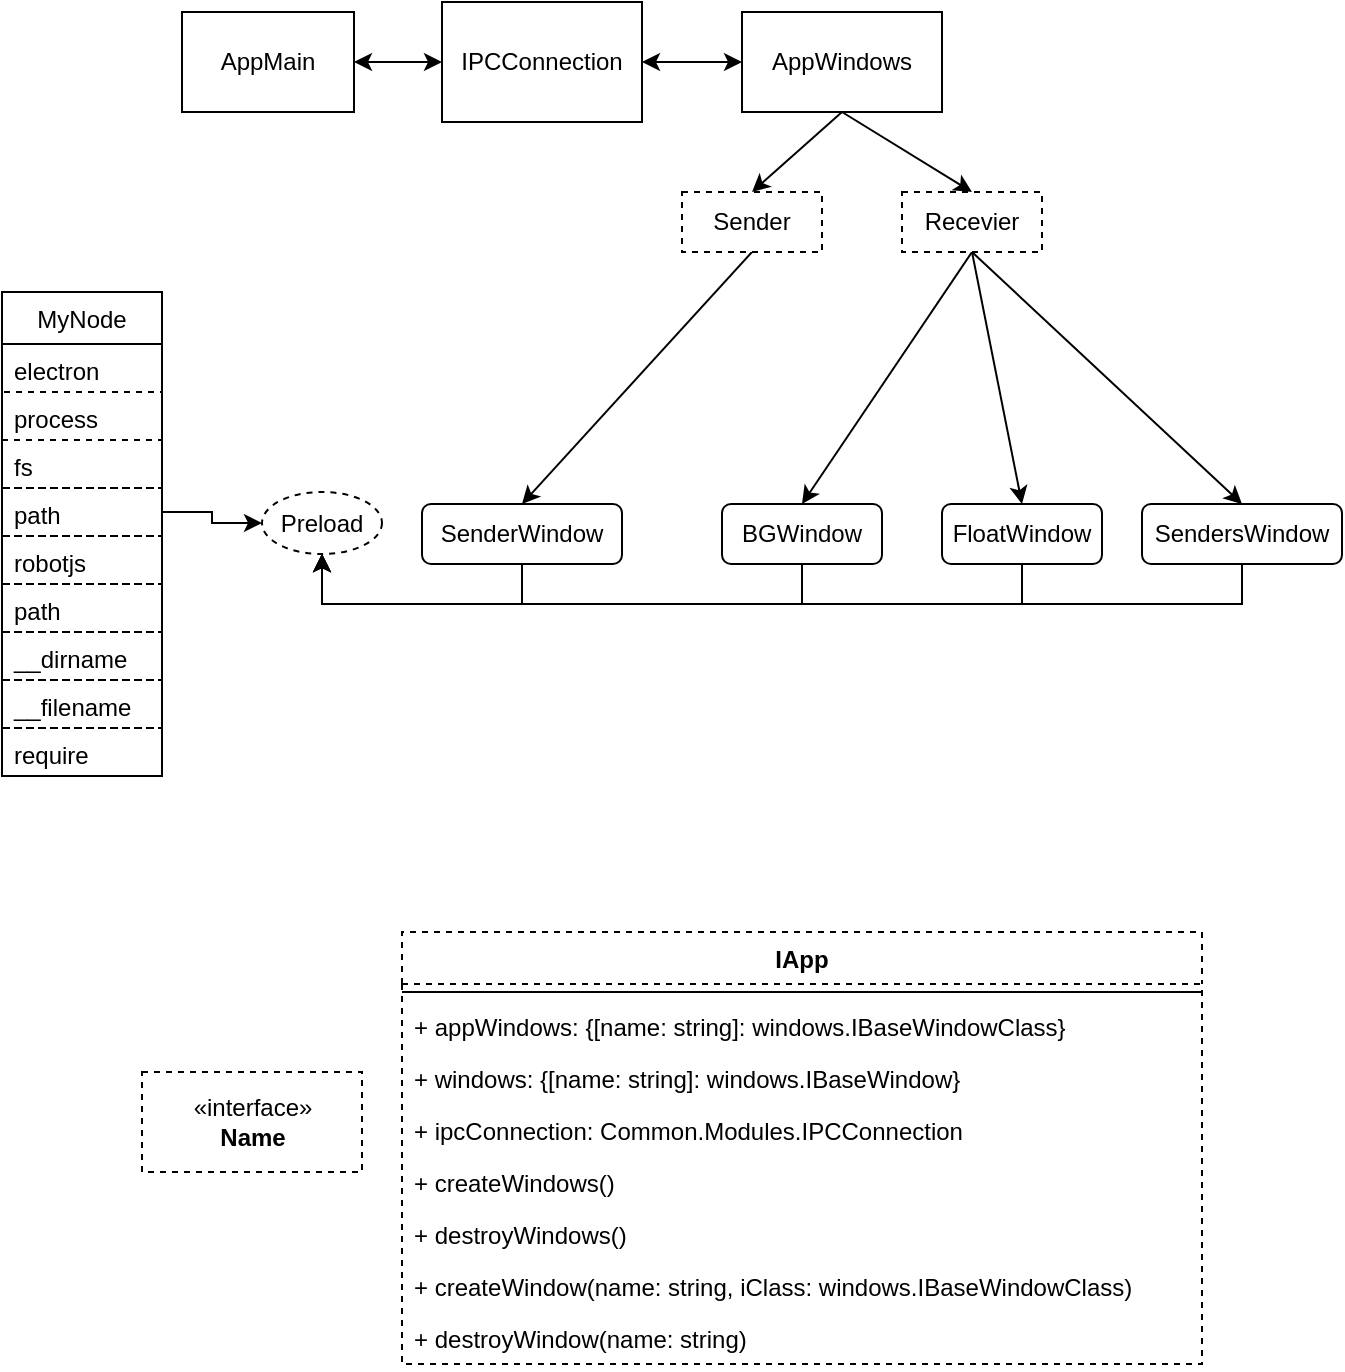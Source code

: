 <mxfile version="12.8.5" type="github">
  <diagram id="wjSjPYN3a7mQub9L3QAU" name="第 1 页">
    <mxGraphModel dx="782" dy="437" grid="1" gridSize="10" guides="1" tooltips="1" connect="1" arrows="1" fold="1" page="1" pageScale="1" pageWidth="827" pageHeight="1169" math="0" shadow="0">
      <root>
        <mxCell id="0" />
        <mxCell id="1" parent="0" />
        <mxCell id="Wfe6coBTv527p-xqTUNL-22" style="edgeStyle=none;rounded=0;orthogonalLoop=1;jettySize=auto;html=1;exitX=1;exitY=0.5;exitDx=0;exitDy=0;entryX=0;entryY=0.5;entryDx=0;entryDy=0;startArrow=classic;startFill=1;" parent="1" source="Wfe6coBTv527p-xqTUNL-1" target="Wfe6coBTv527p-xqTUNL-16" edge="1">
          <mxGeometry relative="1" as="geometry" />
        </mxCell>
        <mxCell id="Wfe6coBTv527p-xqTUNL-1" value="AppMain" style="rounded=0;whiteSpace=wrap;html=1;" parent="1" vertex="1">
          <mxGeometry x="110" y="40" width="86" height="50" as="geometry" />
        </mxCell>
        <mxCell id="Wfe6coBTv527p-xqTUNL-5" style="rounded=0;orthogonalLoop=1;jettySize=auto;html=1;exitX=0.5;exitY=1;exitDx=0;exitDy=0;entryX=0.5;entryY=0;entryDx=0;entryDy=0;" parent="1" source="Wfe6coBTv527p-xqTUNL-2" target="Wfe6coBTv527p-xqTUNL-3" edge="1">
          <mxGeometry relative="1" as="geometry">
            <mxPoint x="380" y="130" as="targetPoint" />
          </mxGeometry>
        </mxCell>
        <mxCell id="Wfe6coBTv527p-xqTUNL-7" style="rounded=0;orthogonalLoop=1;jettySize=auto;html=1;exitX=0.5;exitY=1;exitDx=0;exitDy=0;entryX=0.5;entryY=0;entryDx=0;entryDy=0;" parent="1" source="Wfe6coBTv527p-xqTUNL-2" target="Wfe6coBTv527p-xqTUNL-6" edge="1">
          <mxGeometry relative="1" as="geometry" />
        </mxCell>
        <mxCell id="Wfe6coBTv527p-xqTUNL-2" value="AppWindows" style="rounded=0;whiteSpace=wrap;html=1;" parent="1" vertex="1">
          <mxGeometry x="390" y="40" width="100" height="50" as="geometry" />
        </mxCell>
        <mxCell id="Wfe6coBTv527p-xqTUNL-24" style="edgeStyle=none;rounded=0;orthogonalLoop=1;jettySize=auto;html=1;exitX=0.5;exitY=1;exitDx=0;exitDy=0;entryX=0.5;entryY=0;entryDx=0;entryDy=0;startArrow=none;startFill=0;" parent="1" source="Wfe6coBTv527p-xqTUNL-3" target="Wfe6coBTv527p-xqTUNL-8" edge="1">
          <mxGeometry relative="1" as="geometry" />
        </mxCell>
        <mxCell id="Wfe6coBTv527p-xqTUNL-25" style="edgeStyle=none;rounded=0;orthogonalLoop=1;jettySize=auto;html=1;exitX=0.5;exitY=1;exitDx=0;exitDy=0;entryX=0.5;entryY=0;entryDx=0;entryDy=0;startArrow=none;startFill=0;" parent="1" source="Wfe6coBTv527p-xqTUNL-3" target="Wfe6coBTv527p-xqTUNL-10" edge="1">
          <mxGeometry relative="1" as="geometry" />
        </mxCell>
        <mxCell id="Wfe6coBTv527p-xqTUNL-31" style="edgeStyle=none;rounded=0;orthogonalLoop=1;jettySize=auto;html=1;exitX=0.5;exitY=1;exitDx=0;exitDy=0;entryX=0.5;entryY=0;entryDx=0;entryDy=0;startArrow=none;startFill=0;" parent="1" source="Wfe6coBTv527p-xqTUNL-3" target="Wfe6coBTv527p-xqTUNL-11" edge="1">
          <mxGeometry relative="1" as="geometry" />
        </mxCell>
        <mxCell id="Wfe6coBTv527p-xqTUNL-3" value="Recevier" style="rounded=0;whiteSpace=wrap;html=1;dashed=1;" parent="1" vertex="1">
          <mxGeometry x="470" y="130" width="70" height="30" as="geometry" />
        </mxCell>
        <mxCell id="Wfe6coBTv527p-xqTUNL-23" style="edgeStyle=none;rounded=0;orthogonalLoop=1;jettySize=auto;html=1;exitX=0.5;exitY=1;exitDx=0;exitDy=0;entryX=0.5;entryY=0;entryDx=0;entryDy=0;startArrow=none;startFill=0;" parent="1" source="Wfe6coBTv527p-xqTUNL-6" target="Wfe6coBTv527p-xqTUNL-14" edge="1">
          <mxGeometry relative="1" as="geometry" />
        </mxCell>
        <mxCell id="Wfe6coBTv527p-xqTUNL-6" value="Sender" style="rounded=0;whiteSpace=wrap;html=1;dashed=1;" parent="1" vertex="1">
          <mxGeometry x="360" y="130" width="70" height="30" as="geometry" />
        </mxCell>
        <mxCell id="Wfe6coBTv527p-xqTUNL-38" style="edgeStyle=orthogonalEdgeStyle;rounded=0;orthogonalLoop=1;jettySize=auto;html=1;exitX=0.5;exitY=1;exitDx=0;exitDy=0;entryX=0.5;entryY=1;entryDx=0;entryDy=0;startArrow=none;startFill=0;" parent="1" source="Wfe6coBTv527p-xqTUNL-8" target="Wfe6coBTv527p-xqTUNL-32" edge="1">
          <mxGeometry relative="1" as="geometry">
            <Array as="points">
              <mxPoint x="420" y="336" />
              <mxPoint x="180" y="336" />
            </Array>
          </mxGeometry>
        </mxCell>
        <mxCell id="Wfe6coBTv527p-xqTUNL-8" value="BGWindow" style="rounded=1;whiteSpace=wrap;html=1;" parent="1" vertex="1">
          <mxGeometry x="380" y="286" width="80" height="30" as="geometry" />
        </mxCell>
        <mxCell id="Wfe6coBTv527p-xqTUNL-39" style="edgeStyle=orthogonalEdgeStyle;rounded=0;orthogonalLoop=1;jettySize=auto;html=1;exitX=0.5;exitY=1;exitDx=0;exitDy=0;entryX=0.5;entryY=1;entryDx=0;entryDy=0;startArrow=none;startFill=0;" parent="1" source="Wfe6coBTv527p-xqTUNL-10" target="Wfe6coBTv527p-xqTUNL-32" edge="1">
          <mxGeometry relative="1" as="geometry">
            <Array as="points">
              <mxPoint x="530" y="336" />
              <mxPoint x="180" y="336" />
            </Array>
          </mxGeometry>
        </mxCell>
        <mxCell id="Wfe6coBTv527p-xqTUNL-10" value="FloatWindow" style="rounded=1;whiteSpace=wrap;html=1;" parent="1" vertex="1">
          <mxGeometry x="490" y="286" width="80" height="30" as="geometry" />
        </mxCell>
        <mxCell id="Wfe6coBTv527p-xqTUNL-40" style="edgeStyle=orthogonalEdgeStyle;rounded=0;orthogonalLoop=1;jettySize=auto;html=1;exitX=0.5;exitY=1;exitDx=0;exitDy=0;startArrow=none;startFill=0;entryX=0.5;entryY=1;entryDx=0;entryDy=0;" parent="1" source="Wfe6coBTv527p-xqTUNL-11" target="Wfe6coBTv527p-xqTUNL-32" edge="1">
          <mxGeometry relative="1" as="geometry">
            <mxPoint x="120" y="336" as="targetPoint" />
            <Array as="points">
              <mxPoint x="640" y="336" />
              <mxPoint x="180" y="336" />
            </Array>
          </mxGeometry>
        </mxCell>
        <mxCell id="Wfe6coBTv527p-xqTUNL-11" value="SendersWindow" style="rounded=1;whiteSpace=wrap;html=1;" parent="1" vertex="1">
          <mxGeometry x="590" y="286" width="100" height="30" as="geometry" />
        </mxCell>
        <mxCell id="Wfe6coBTv527p-xqTUNL-33" style="edgeStyle=orthogonalEdgeStyle;rounded=0;orthogonalLoop=1;jettySize=auto;html=1;exitX=0.5;exitY=1;exitDx=0;exitDy=0;entryX=0.5;entryY=1;entryDx=0;entryDy=0;startArrow=none;startFill=0;" parent="1" source="Wfe6coBTv527p-xqTUNL-14" target="Wfe6coBTv527p-xqTUNL-32" edge="1">
          <mxGeometry relative="1" as="geometry">
            <Array as="points">
              <mxPoint x="280" y="336" />
              <mxPoint x="180" y="336" />
            </Array>
          </mxGeometry>
        </mxCell>
        <mxCell id="Wfe6coBTv527p-xqTUNL-14" value="SenderWindow" style="rounded=1;whiteSpace=wrap;html=1;" parent="1" vertex="1">
          <mxGeometry x="230" y="286" width="100" height="30" as="geometry" />
        </mxCell>
        <mxCell id="3QrZFKQzmHGx9tuXlsho-21" style="edgeStyle=orthogonalEdgeStyle;rounded=0;orthogonalLoop=1;jettySize=auto;html=1;exitX=1;exitY=0.5;exitDx=0;exitDy=0;entryX=0;entryY=0.5;entryDx=0;entryDy=0;startArrow=classic;startFill=1;" edge="1" parent="1" source="Wfe6coBTv527p-xqTUNL-16" target="Wfe6coBTv527p-xqTUNL-2">
          <mxGeometry relative="1" as="geometry" />
        </mxCell>
        <mxCell id="Wfe6coBTv527p-xqTUNL-16" value="IPCConnection" style="rounded=0;whiteSpace=wrap;html=1;" parent="1" vertex="1">
          <mxGeometry x="240" y="35" width="100" height="60" as="geometry" />
        </mxCell>
        <mxCell id="Wfe6coBTv527p-xqTUNL-32" value="Preload" style="ellipse;whiteSpace=wrap;html=1;dashed=1;" parent="1" vertex="1">
          <mxGeometry x="150" y="280" width="60" height="31" as="geometry" />
        </mxCell>
        <mxCell id="3QrZFKQzmHGx9tuXlsho-20" style="edgeStyle=orthogonalEdgeStyle;rounded=0;orthogonalLoop=1;jettySize=auto;html=1;exitX=1;exitY=0.5;exitDx=0;exitDy=0;entryX=0;entryY=0.5;entryDx=0;entryDy=0;startArrow=none;startFill=0;" edge="1" parent="1" source="3QrZFKQzmHGx9tuXlsho-12" target="Wfe6coBTv527p-xqTUNL-32">
          <mxGeometry relative="1" as="geometry" />
        </mxCell>
        <mxCell id="3QrZFKQzmHGx9tuXlsho-8" value="MyNode" style="swimlane;fontStyle=0;childLayout=stackLayout;horizontal=1;startSize=26;fillColor=none;horizontalStack=0;resizeParent=1;resizeParentMax=0;resizeLast=0;collapsible=1;marginBottom=0;" vertex="1" parent="1">
          <mxGeometry x="20" y="180" width="80" height="242" as="geometry" />
        </mxCell>
        <mxCell id="3QrZFKQzmHGx9tuXlsho-9" value="electron" style="text;strokeColor=#000000;fillColor=none;align=left;verticalAlign=top;spacingLeft=4;spacingRight=4;overflow=hidden;rotatable=0;points=[[0,0.5],[1,0.5]];portConstraint=eastwest;dashed=1;" vertex="1" parent="3QrZFKQzmHGx9tuXlsho-8">
          <mxGeometry y="26" width="80" height="24" as="geometry" />
        </mxCell>
        <mxCell id="3QrZFKQzmHGx9tuXlsho-10" value="process" style="text;strokeColor=none;fillColor=none;align=left;verticalAlign=top;spacingLeft=4;spacingRight=4;overflow=hidden;rotatable=0;points=[[0,0.5],[1,0.5]];portConstraint=eastwest;dashed=1;aspect=fixed;" vertex="1" parent="3QrZFKQzmHGx9tuXlsho-8">
          <mxGeometry y="50" width="80" height="24" as="geometry" />
        </mxCell>
        <mxCell id="3QrZFKQzmHGx9tuXlsho-11" value="fs" style="text;strokeColor=#000000;fillColor=none;align=left;verticalAlign=top;spacingLeft=4;spacingRight=4;overflow=hidden;rotatable=0;points=[[0,0.5],[1,0.5]];portConstraint=eastwest;dashed=1;" vertex="1" parent="3QrZFKQzmHGx9tuXlsho-8">
          <mxGeometry y="74" width="80" height="24" as="geometry" />
        </mxCell>
        <mxCell id="3QrZFKQzmHGx9tuXlsho-12" value="path" style="text;strokeColor=#000000;fillColor=none;align=left;verticalAlign=top;spacingLeft=4;spacingRight=4;overflow=hidden;rotatable=0;points=[[0,0.5],[1,0.5]];portConstraint=eastwest;dashed=1;" vertex="1" parent="3QrZFKQzmHGx9tuXlsho-8">
          <mxGeometry y="98" width="80" height="24" as="geometry" />
        </mxCell>
        <mxCell id="3QrZFKQzmHGx9tuXlsho-14" value="robotjs" style="text;strokeColor=#000000;fillColor=none;align=left;verticalAlign=top;spacingLeft=4;spacingRight=4;overflow=hidden;rotatable=0;points=[[0,0.5],[1,0.5]];portConstraint=eastwest;dashed=1;" vertex="1" parent="3QrZFKQzmHGx9tuXlsho-8">
          <mxGeometry y="122" width="80" height="24" as="geometry" />
        </mxCell>
        <mxCell id="3QrZFKQzmHGx9tuXlsho-15" value="path" style="text;strokeColor=#000000;fillColor=none;align=left;verticalAlign=top;spacingLeft=4;spacingRight=4;overflow=hidden;rotatable=0;points=[[0,0.5],[1,0.5]];portConstraint=eastwest;dashed=1;" vertex="1" parent="3QrZFKQzmHGx9tuXlsho-8">
          <mxGeometry y="146" width="80" height="24" as="geometry" />
        </mxCell>
        <mxCell id="3QrZFKQzmHGx9tuXlsho-17" value="__dirname" style="text;strokeColor=#000000;fillColor=none;align=left;verticalAlign=top;spacingLeft=4;spacingRight=4;overflow=hidden;rotatable=0;points=[[0,0.5],[1,0.5]];portConstraint=eastwest;dashed=1;" vertex="1" parent="3QrZFKQzmHGx9tuXlsho-8">
          <mxGeometry y="170" width="80" height="24" as="geometry" />
        </mxCell>
        <mxCell id="3QrZFKQzmHGx9tuXlsho-18" value="__filename" style="text;strokeColor=#000000;fillColor=none;align=left;verticalAlign=top;spacingLeft=4;spacingRight=4;overflow=hidden;rotatable=0;points=[[0,0.5],[1,0.5]];portConstraint=eastwest;dashed=1;" vertex="1" parent="3QrZFKQzmHGx9tuXlsho-8">
          <mxGeometry y="194" width="80" height="24" as="geometry" />
        </mxCell>
        <mxCell id="3QrZFKQzmHGx9tuXlsho-19" value="require" style="text;strokeColor=#000000;fillColor=none;align=left;verticalAlign=top;spacingLeft=4;spacingRight=4;overflow=hidden;rotatable=0;points=[[0,0.5],[1,0.5]];portConstraint=eastwest;dashed=1;" vertex="1" parent="3QrZFKQzmHGx9tuXlsho-8">
          <mxGeometry y="218" width="80" height="24" as="geometry" />
        </mxCell>
        <mxCell id="3QrZFKQzmHGx9tuXlsho-22" value="&amp;laquo;interface&amp;raquo;&lt;br&gt;&lt;b&gt;Name&lt;/b&gt;" style="html=1;dashed=1;strokeColor=#000000;" vertex="1" parent="1">
          <mxGeometry x="90" y="570" width="110" height="50" as="geometry" />
        </mxCell>
        <mxCell id="3QrZFKQzmHGx9tuXlsho-23" value="IApp" style="swimlane;fontStyle=1;align=center;verticalAlign=top;childLayout=stackLayout;horizontal=1;startSize=26;horizontalStack=0;resizeParent=1;resizeParentMax=0;resizeLast=0;collapsible=1;marginBottom=0;dashed=1;strokeColor=#000000;" vertex="1" parent="1">
          <mxGeometry x="220" y="500" width="400" height="216" as="geometry" />
        </mxCell>
        <mxCell id="3QrZFKQzmHGx9tuXlsho-25" value="" style="line;strokeWidth=1;fillColor=none;align=left;verticalAlign=middle;spacingTop=-1;spacingLeft=3;spacingRight=3;rotatable=0;labelPosition=right;points=[];portConstraint=eastwest;" vertex="1" parent="3QrZFKQzmHGx9tuXlsho-23">
          <mxGeometry y="26" width="400" height="8" as="geometry" />
        </mxCell>
        <mxCell id="3QrZFKQzmHGx9tuXlsho-24" value="+ appWindows: {[name: string]: windows.IBaseWindowClass}" style="text;strokeColor=none;fillColor=none;align=left;verticalAlign=top;spacingLeft=4;spacingRight=4;overflow=hidden;rotatable=0;points=[[0,0.5],[1,0.5]];portConstraint=eastwest;" vertex="1" parent="3QrZFKQzmHGx9tuXlsho-23">
          <mxGeometry y="34" width="400" height="26" as="geometry" />
        </mxCell>
        <mxCell id="3QrZFKQzmHGx9tuXlsho-27" value="+ windows: {[name: string]: windows.IBaseWindow}" style="text;strokeColor=none;fillColor=none;align=left;verticalAlign=top;spacingLeft=4;spacingRight=4;overflow=hidden;rotatable=0;points=[[0,0.5],[1,0.5]];portConstraint=eastwest;" vertex="1" parent="3QrZFKQzmHGx9tuXlsho-23">
          <mxGeometry y="60" width="400" height="26" as="geometry" />
        </mxCell>
        <mxCell id="3QrZFKQzmHGx9tuXlsho-28" value="+ ipcConnection: Common.Modules.IPCConnection" style="text;strokeColor=none;fillColor=none;align=left;verticalAlign=top;spacingLeft=4;spacingRight=4;overflow=hidden;rotatable=0;points=[[0,0.5],[1,0.5]];portConstraint=eastwest;" vertex="1" parent="3QrZFKQzmHGx9tuXlsho-23">
          <mxGeometry y="86" width="400" height="26" as="geometry" />
        </mxCell>
        <mxCell id="3QrZFKQzmHGx9tuXlsho-26" value="+ createWindows()" style="text;strokeColor=none;fillColor=none;align=left;verticalAlign=top;spacingLeft=4;spacingRight=4;overflow=hidden;rotatable=0;points=[[0,0.5],[1,0.5]];portConstraint=eastwest;" vertex="1" parent="3QrZFKQzmHGx9tuXlsho-23">
          <mxGeometry y="112" width="400" height="26" as="geometry" />
        </mxCell>
        <mxCell id="3QrZFKQzmHGx9tuXlsho-29" value="+ destroyWindows()" style="text;strokeColor=none;fillColor=none;align=left;verticalAlign=top;spacingLeft=4;spacingRight=4;overflow=hidden;rotatable=0;points=[[0,0.5],[1,0.5]];portConstraint=eastwest;" vertex="1" parent="3QrZFKQzmHGx9tuXlsho-23">
          <mxGeometry y="138" width="400" height="26" as="geometry" />
        </mxCell>
        <mxCell id="3QrZFKQzmHGx9tuXlsho-30" value="+ createWindow(name: string, iClass: windows.IBaseWindowClass)" style="text;strokeColor=none;fillColor=none;align=left;verticalAlign=top;spacingLeft=4;spacingRight=4;overflow=hidden;rotatable=0;points=[[0,0.5],[1,0.5]];portConstraint=eastwest;" vertex="1" parent="3QrZFKQzmHGx9tuXlsho-23">
          <mxGeometry y="164" width="400" height="26" as="geometry" />
        </mxCell>
        <mxCell id="3QrZFKQzmHGx9tuXlsho-31" value="+ destroyWindow(name: string) " style="text;strokeColor=none;fillColor=none;align=left;verticalAlign=top;spacingLeft=4;spacingRight=4;overflow=hidden;rotatable=0;points=[[0,0.5],[1,0.5]];portConstraint=eastwest;" vertex="1" parent="3QrZFKQzmHGx9tuXlsho-23">
          <mxGeometry y="190" width="400" height="26" as="geometry" />
        </mxCell>
      </root>
    </mxGraphModel>
  </diagram>
</mxfile>
